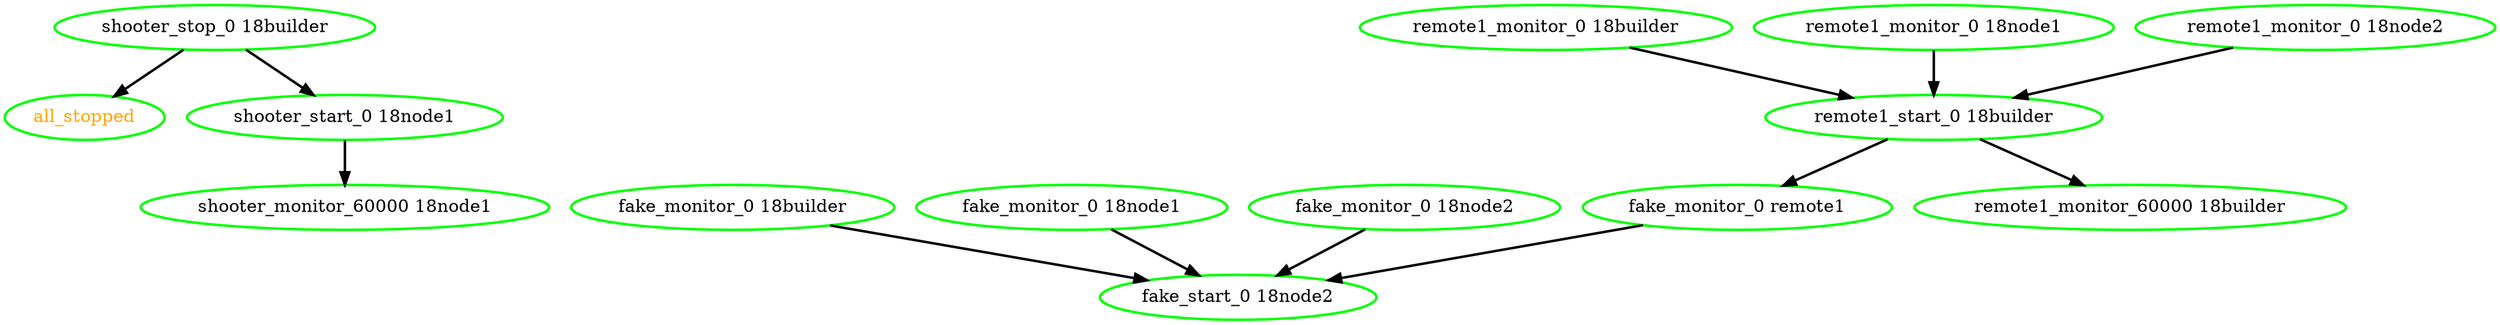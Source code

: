  digraph "g" {
"all_stopped" [ style=bold color="green" fontcolor="orange"]
"fake_monitor_0 18builder" -> "fake_start_0 18node2" [ style = bold]
"fake_monitor_0 18builder" [ style=bold color="green" fontcolor="black"]
"fake_monitor_0 18node1" -> "fake_start_0 18node2" [ style = bold]
"fake_monitor_0 18node1" [ style=bold color="green" fontcolor="black"]
"fake_monitor_0 18node2" -> "fake_start_0 18node2" [ style = bold]
"fake_monitor_0 18node2" [ style=bold color="green" fontcolor="black"]
"fake_monitor_0 remote1" -> "fake_start_0 18node2" [ style = bold]
"fake_monitor_0 remote1" [ style=bold color="green" fontcolor="black"]
"fake_start_0 18node2" [ style=bold color="green" fontcolor="black"]
"remote1_monitor_0 18builder" -> "remote1_start_0 18builder" [ style = bold]
"remote1_monitor_0 18builder" [ style=bold color="green" fontcolor="black"]
"remote1_monitor_0 18node1" -> "remote1_start_0 18builder" [ style = bold]
"remote1_monitor_0 18node1" [ style=bold color="green" fontcolor="black"]
"remote1_monitor_0 18node2" -> "remote1_start_0 18builder" [ style = bold]
"remote1_monitor_0 18node2" [ style=bold color="green" fontcolor="black"]
"remote1_monitor_60000 18builder" [ style=bold color="green" fontcolor="black"]
"remote1_start_0 18builder" -> "fake_monitor_0 remote1" [ style = bold]
"remote1_start_0 18builder" -> "remote1_monitor_60000 18builder" [ style = bold]
"remote1_start_0 18builder" [ style=bold color="green" fontcolor="black"]
"shooter_monitor_60000 18node1" [ style=bold color="green" fontcolor="black"]
"shooter_start_0 18node1" -> "shooter_monitor_60000 18node1" [ style = bold]
"shooter_start_0 18node1" [ style=bold color="green" fontcolor="black"]
"shooter_stop_0 18builder" -> "all_stopped" [ style = bold]
"shooter_stop_0 18builder" -> "shooter_start_0 18node1" [ style = bold]
"shooter_stop_0 18builder" [ style=bold color="green" fontcolor="black"]
}
